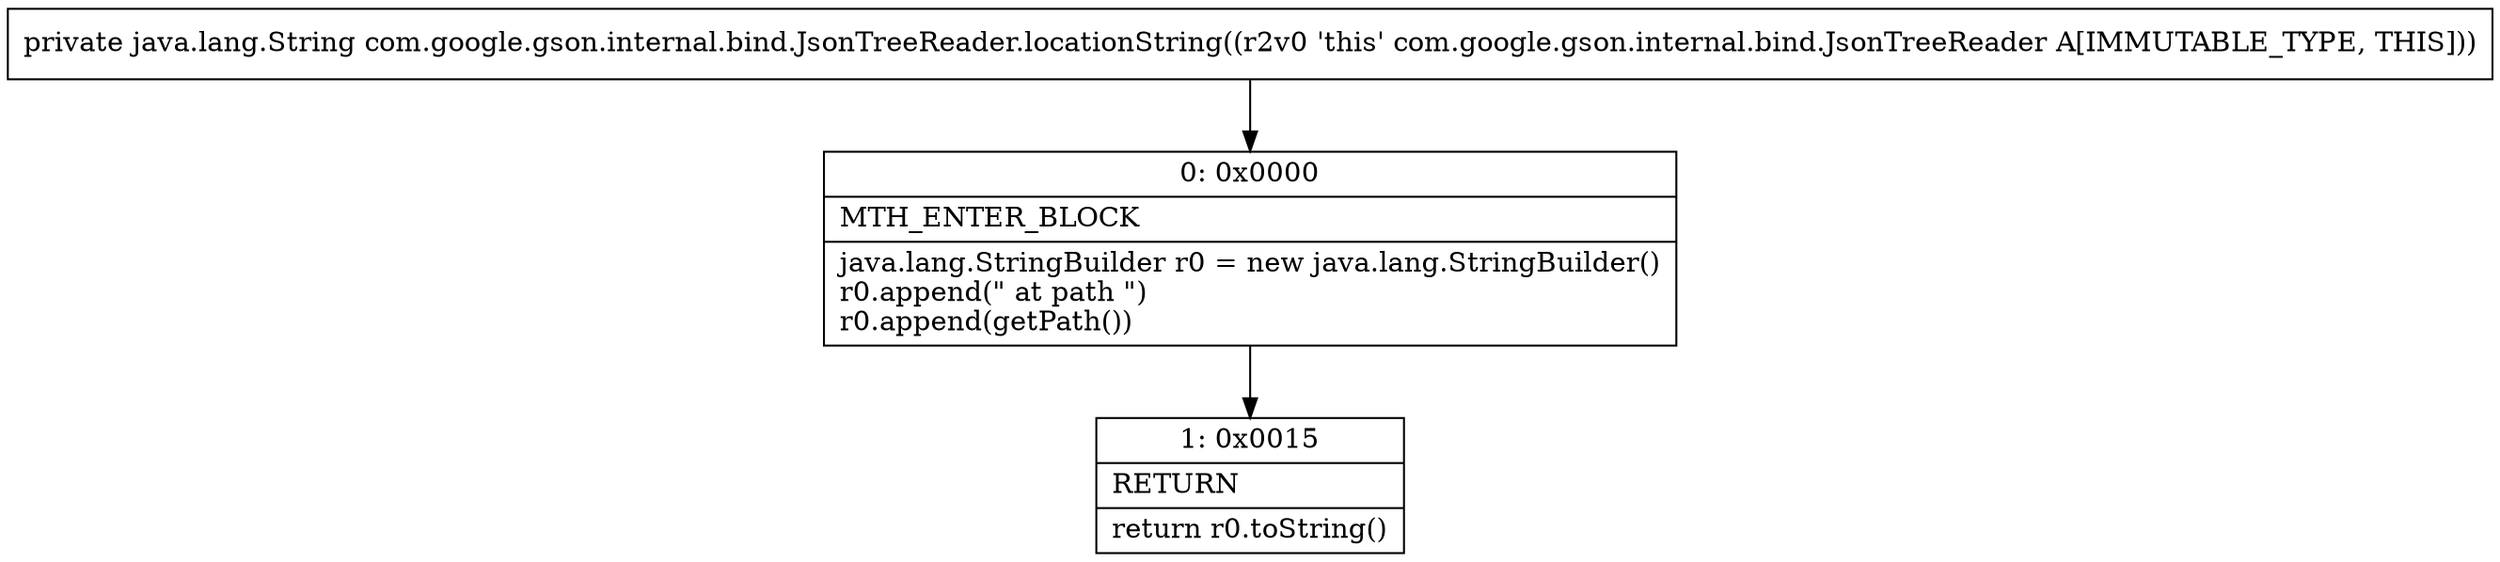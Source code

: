 digraph "CFG forcom.google.gson.internal.bind.JsonTreeReader.locationString()Ljava\/lang\/String;" {
Node_0 [shape=record,label="{0\:\ 0x0000|MTH_ENTER_BLOCK\l|java.lang.StringBuilder r0 = new java.lang.StringBuilder()\lr0.append(\" at path \")\lr0.append(getPath())\l}"];
Node_1 [shape=record,label="{1\:\ 0x0015|RETURN\l|return r0.toString()\l}"];
MethodNode[shape=record,label="{private java.lang.String com.google.gson.internal.bind.JsonTreeReader.locationString((r2v0 'this' com.google.gson.internal.bind.JsonTreeReader A[IMMUTABLE_TYPE, THIS])) }"];
MethodNode -> Node_0;
Node_0 -> Node_1;
}

